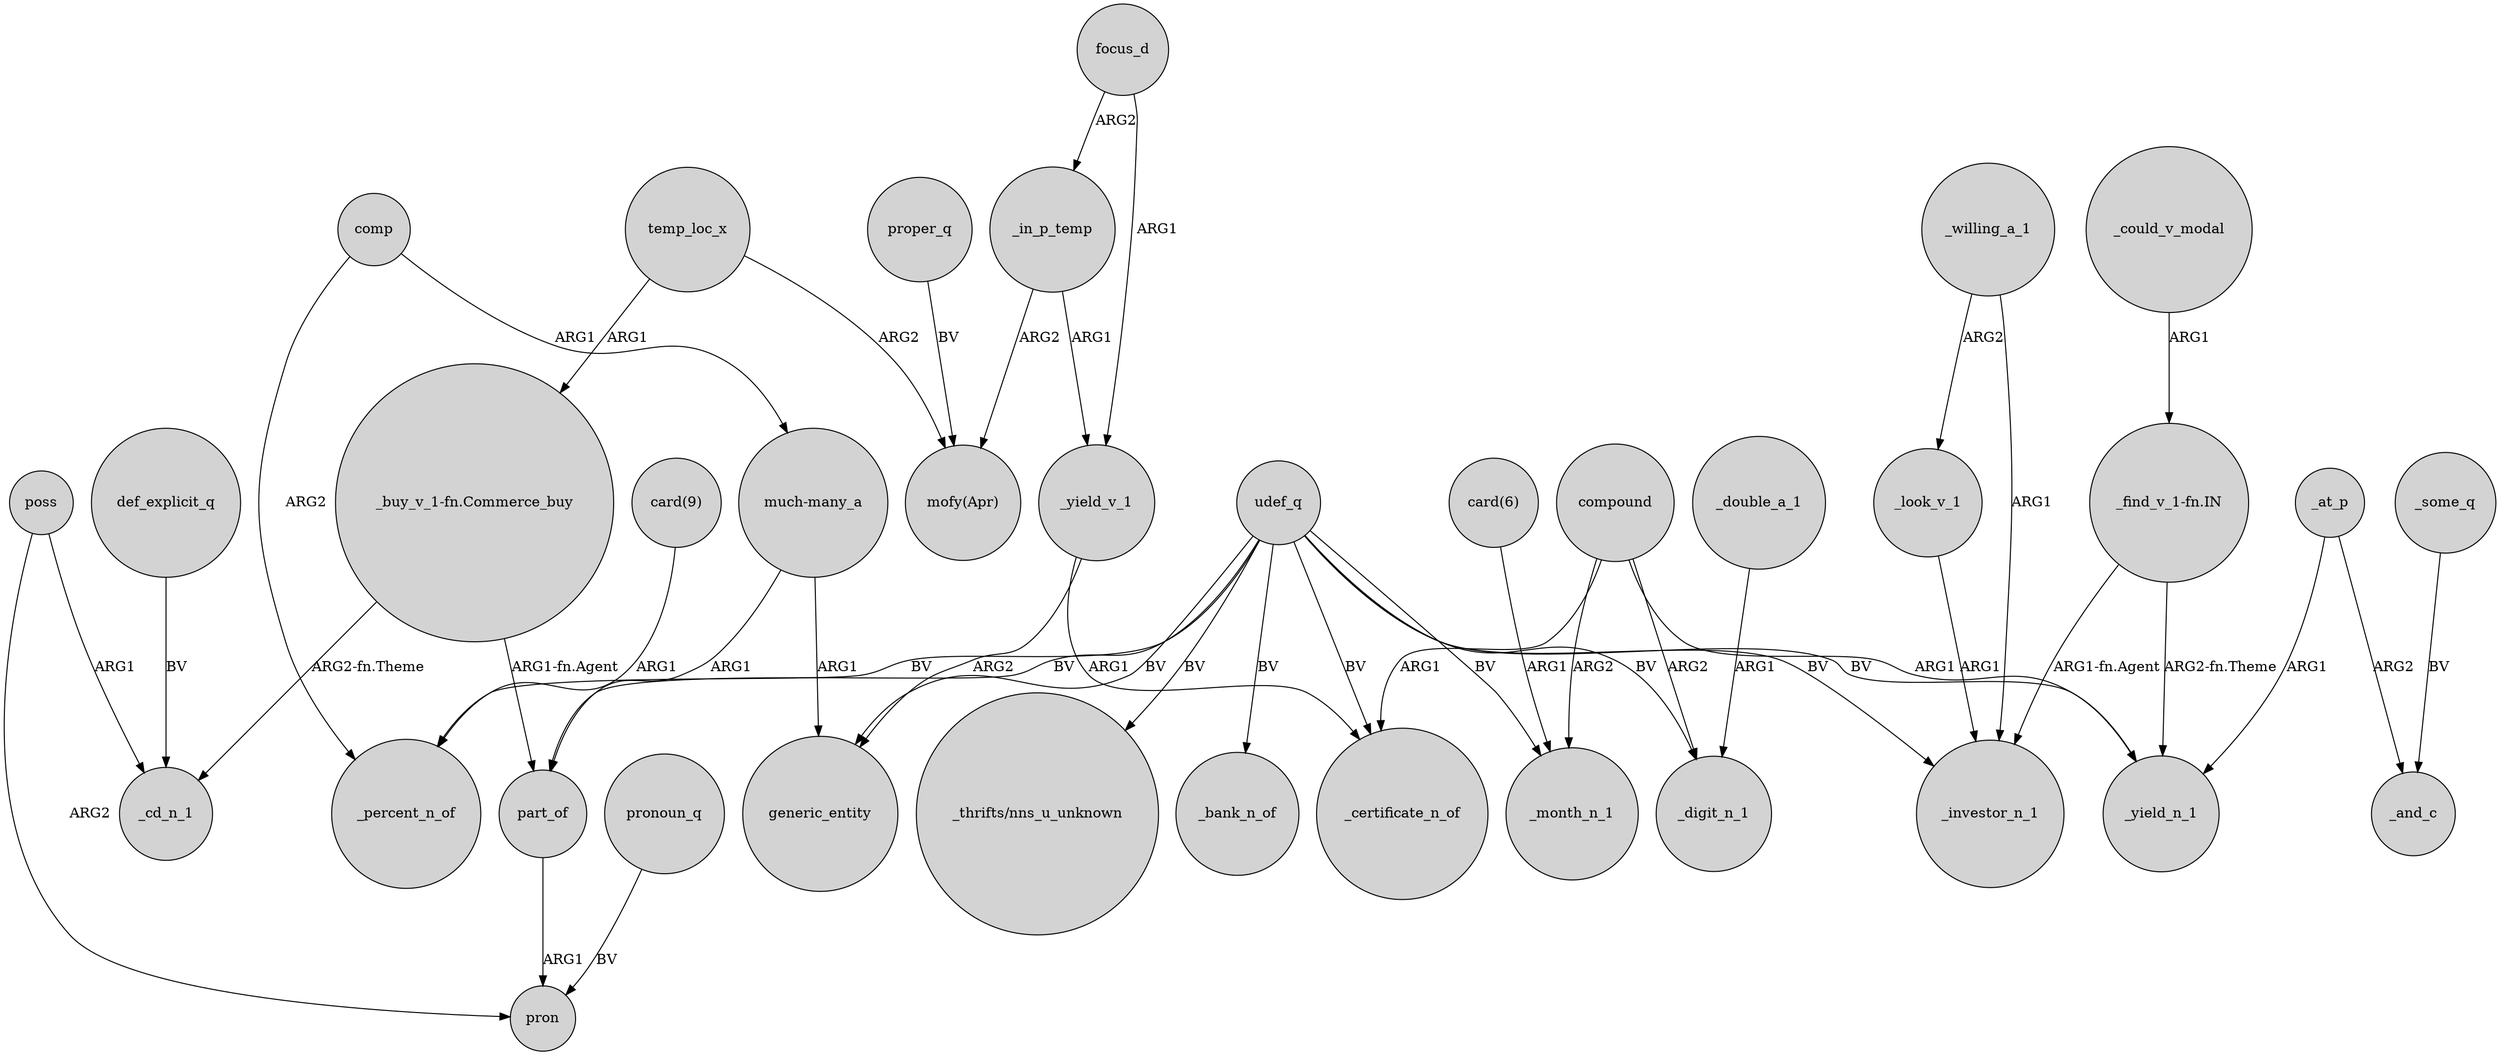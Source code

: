 digraph {
	node [shape=circle style=filled]
	compound -> _certificate_n_of [label=ARG1]
	part_of -> pron [label=ARG1]
	_look_v_1 -> _investor_n_1 [label=ARG1]
	temp_loc_x -> "_buy_v_1-fn.Commerce_buy" [label=ARG1]
	focus_d -> _in_p_temp [label=ARG2]
	temp_loc_x -> "mofy(Apr)" [label=ARG2]
	_in_p_temp -> _yield_v_1 [label=ARG1]
	udef_q -> part_of [label=BV]
	"_buy_v_1-fn.Commerce_buy" -> part_of [label="ARG1-fn.Agent"]
	compound -> _month_n_1 [label=ARG2]
	poss -> pron [label=ARG2]
	udef_q -> generic_entity [label=BV]
	"card(9)" -> _percent_n_of [label=ARG1]
	udef_q -> _investor_n_1 [label=BV]
	_at_p -> _yield_n_1 [label=ARG1]
	"much-many_a" -> generic_entity [label=ARG1]
	udef_q -> "_thrifts/nns_u_unknown" [label=BV]
	comp -> _percent_n_of [label=ARG2]
	"much-many_a" -> part_of [label=ARG1]
	compound -> _yield_n_1 [label=ARG1]
	udef_q -> _certificate_n_of [label=BV]
	proper_q -> "mofy(Apr)" [label=BV]
	_willing_a_1 -> _investor_n_1 [label=ARG1]
	compound -> _digit_n_1 [label=ARG2]
	udef_q -> _month_n_1 [label=BV]
	"_buy_v_1-fn.Commerce_buy" -> _cd_n_1 [label="ARG2-fn.Theme"]
	udef_q -> _digit_n_1 [label=BV]
	def_explicit_q -> _cd_n_1 [label=BV]
	focus_d -> _yield_v_1 [label=ARG1]
	poss -> _cd_n_1 [label=ARG1]
	pronoun_q -> pron [label=BV]
	_could_v_modal -> "_find_v_1-fn.IN" [label=ARG1]
	"_find_v_1-fn.IN" -> _yield_n_1 [label="ARG2-fn.Theme"]
	comp -> "much-many_a" [label=ARG1]
	_in_p_temp -> "mofy(Apr)" [label=ARG2]
	_yield_v_1 -> generic_entity [label=ARG2]
	_yield_v_1 -> _certificate_n_of [label=ARG1]
	_some_q -> _and_c [label=BV]
	udef_q -> _percent_n_of [label=BV]
	"card(6)" -> _month_n_1 [label=ARG1]
	_double_a_1 -> _digit_n_1 [label=ARG1]
	_willing_a_1 -> _look_v_1 [label=ARG2]
	_at_p -> _and_c [label=ARG2]
	udef_q -> _yield_n_1 [label=BV]
	udef_q -> _bank_n_of [label=BV]
	"_find_v_1-fn.IN" -> _investor_n_1 [label="ARG1-fn.Agent"]
}
